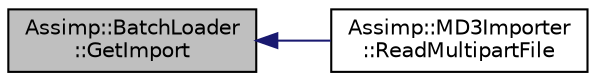 digraph "Assimp::BatchLoader::GetImport"
{
  edge [fontname="Helvetica",fontsize="10",labelfontname="Helvetica",labelfontsize="10"];
  node [fontname="Helvetica",fontsize="10",shape=record];
  rankdir="LR";
  Node1 [label="Assimp::BatchLoader\l::GetImport",height=0.2,width=0.4,color="black", fillcolor="grey75", style="filled", fontcolor="black"];
  Node1 -> Node2 [dir="back",color="midnightblue",fontsize="10",style="solid"];
  Node2 [label="Assimp::MD3Importer\l::ReadMultipartFile",height=0.2,width=0.4,color="black", fillcolor="white", style="filled",URL="$class_assimp_1_1_m_d3_importer.html#a2770d933779371b033a1d9cc13e704c8"];
}
